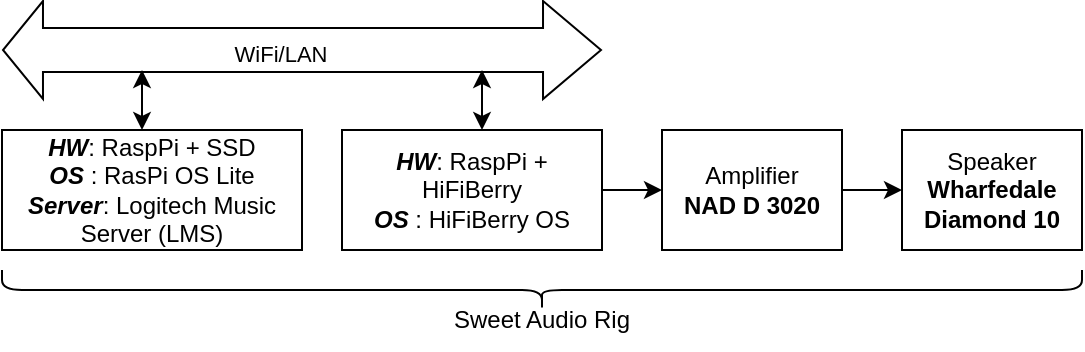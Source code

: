 <mxfile version="24.7.8">
  <diagram name="Page-1" id="MH49WB9Qhz_Rmh6Nf4wP">
    <mxGraphModel dx="789" dy="393" grid="1" gridSize="10" guides="1" tooltips="1" connect="1" arrows="1" fold="1" page="1" pageScale="1" pageWidth="850" pageHeight="1100" math="0" shadow="0">
      <root>
        <mxCell id="0" />
        <mxCell id="1" parent="0" />
        <mxCell id="p9Ky6ETGD1FuQ0feNjZP-1" value="&lt;b style=&quot;&quot;&gt;&lt;font face=&quot;Helvetica&quot;&gt;&lt;i&gt;HW&lt;/i&gt;&lt;/font&gt;&lt;/b&gt;: RaspPi + SSD&lt;div&gt;&lt;i&gt;&lt;b&gt;OS&lt;/b&gt;&lt;/i&gt; : RasPi OS Lite&lt;/div&gt;&lt;div&gt;&lt;i&gt;&lt;b&gt;Server&lt;/b&gt;&lt;/i&gt;: Logitech Music Server (LMS)&lt;/div&gt;" style="rounded=0;whiteSpace=wrap;html=1;" vertex="1" parent="1">
          <mxGeometry x="140" y="190" width="150" height="60" as="geometry" />
        </mxCell>
        <mxCell id="p9Ky6ETGD1FuQ0feNjZP-2" value="&lt;b style=&quot;&quot;&gt;&lt;font face=&quot;Helvetica&quot;&gt;&lt;i&gt;HW&lt;/i&gt;&lt;/font&gt;&lt;/b&gt;: RaspPi + HiFiBerry&lt;div&gt;&lt;i&gt;&lt;b&gt;OS&lt;/b&gt;&lt;/i&gt; : HiFiBerry OS&lt;/div&gt;" style="rounded=0;whiteSpace=wrap;html=1;" vertex="1" parent="1">
          <mxGeometry x="310" y="190" width="130" height="60" as="geometry" />
        </mxCell>
        <mxCell id="p9Ky6ETGD1FuQ0feNjZP-3" value="Amplifier&lt;div&gt;&lt;b&gt;NAD D 3020&lt;/b&gt;&lt;/div&gt;" style="rounded=0;whiteSpace=wrap;html=1;" vertex="1" parent="1">
          <mxGeometry x="470" y="190" width="90" height="60" as="geometry" />
        </mxCell>
        <mxCell id="p9Ky6ETGD1FuQ0feNjZP-4" value="Speaker&lt;div&gt;&lt;b&gt;Wharfedale Diamond 10&lt;/b&gt;&lt;/div&gt;" style="rounded=0;whiteSpace=wrap;html=1;" vertex="1" parent="1">
          <mxGeometry x="590" y="190" width="90" height="60" as="geometry" />
        </mxCell>
        <mxCell id="p9Ky6ETGD1FuQ0feNjZP-5" value="" style="shape=flexArrow;endArrow=classic;startArrow=classic;html=1;rounded=0;startWidth=26;startSize=6.33;endWidth=26;endSize=9.33;width=22;" edge="1" parent="1">
          <mxGeometry width="100" height="100" relative="1" as="geometry">
            <mxPoint x="140" y="150" as="sourcePoint" />
            <mxPoint x="440" y="150" as="targetPoint" />
          </mxGeometry>
        </mxCell>
        <mxCell id="p9Ky6ETGD1FuQ0feNjZP-9" value="WiFi/LAN" style="edgeLabel;html=1;align=center;verticalAlign=middle;resizable=0;points=[];" vertex="1" connectable="0" parent="p9Ky6ETGD1FuQ0feNjZP-5">
          <mxGeometry x="-0.073" y="-2" relative="1" as="geometry">
            <mxPoint as="offset" />
          </mxGeometry>
        </mxCell>
        <mxCell id="p9Ky6ETGD1FuQ0feNjZP-7" value="" style="endArrow=classic;startArrow=classic;html=1;rounded=0;" edge="1" parent="1">
          <mxGeometry width="50" height="50" relative="1" as="geometry">
            <mxPoint x="210" y="190" as="sourcePoint" />
            <mxPoint x="210" y="160" as="targetPoint" />
          </mxGeometry>
        </mxCell>
        <mxCell id="p9Ky6ETGD1FuQ0feNjZP-8" value="" style="endArrow=classic;startArrow=classic;html=1;rounded=0;" edge="1" parent="1">
          <mxGeometry width="50" height="50" relative="1" as="geometry">
            <mxPoint x="380" y="190" as="sourcePoint" />
            <mxPoint x="380" y="160" as="targetPoint" />
          </mxGeometry>
        </mxCell>
        <mxCell id="p9Ky6ETGD1FuQ0feNjZP-10" value="" style="endArrow=classic;html=1;rounded=0;entryX=0;entryY=0.5;entryDx=0;entryDy=0;exitX=1;exitY=0.5;exitDx=0;exitDy=0;" edge="1" parent="1" source="p9Ky6ETGD1FuQ0feNjZP-2" target="p9Ky6ETGD1FuQ0feNjZP-3">
          <mxGeometry width="50" height="50" relative="1" as="geometry">
            <mxPoint x="400" y="290" as="sourcePoint" />
            <mxPoint x="450" y="240" as="targetPoint" />
          </mxGeometry>
        </mxCell>
        <mxCell id="p9Ky6ETGD1FuQ0feNjZP-11" value="" style="endArrow=classic;html=1;rounded=0;entryX=0;entryY=0.5;entryDx=0;entryDy=0;exitX=1;exitY=0.5;exitDx=0;exitDy=0;" edge="1" parent="1" source="p9Ky6ETGD1FuQ0feNjZP-3" target="p9Ky6ETGD1FuQ0feNjZP-4">
          <mxGeometry width="50" height="50" relative="1" as="geometry">
            <mxPoint x="400" y="290" as="sourcePoint" />
            <mxPoint x="450" y="240" as="targetPoint" />
          </mxGeometry>
        </mxCell>
        <mxCell id="p9Ky6ETGD1FuQ0feNjZP-12" value="" style="shape=curlyBracket;whiteSpace=wrap;html=1;rounded=1;labelPosition=left;verticalLabelPosition=middle;align=right;verticalAlign=middle;rotation=-90;size=0.5;" vertex="1" parent="1">
          <mxGeometry x="400" width="20" height="540" as="geometry" />
        </mxCell>
        <mxCell id="p9Ky6ETGD1FuQ0feNjZP-14" value="Sweet Audio Rig" style="text;html=1;align=center;verticalAlign=middle;whiteSpace=wrap;rounded=0;" vertex="1" parent="1">
          <mxGeometry x="300" y="270" width="220" height="30" as="geometry" />
        </mxCell>
      </root>
    </mxGraphModel>
  </diagram>
</mxfile>
